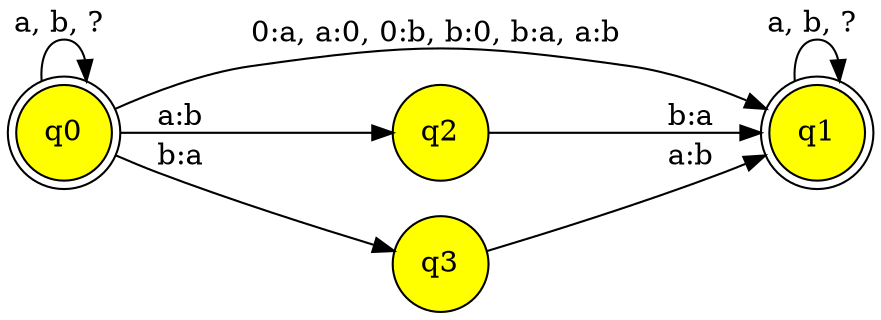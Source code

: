 // This graph generated with hfst-fst2txt
digraph "text(edit1-ab-unw.tsv)" {
charset = UTF8;
rankdir = LR;
node [shape=circle,style=filled,fillcolor=yellow]
q0 [shape=doublecircle,label="q0"] 
q1 [shape=doublecircle,label="q1"] 
q2 [label="q2"] 
q3 [label="q3"] 
q0 -> q0 [label="a, b, ? "];
q0 -> q1 [label="0:a, a:0, 0:b, b:0, b:a, a:b "];
q0 -> q2 [label="a:b "];
q0 -> q3 [label="b:a "];
q1 -> q1 [label="a, b, ? "];
q2 -> q1 [label="b:a "];
q3 -> q1 [label="a:b "];
}

